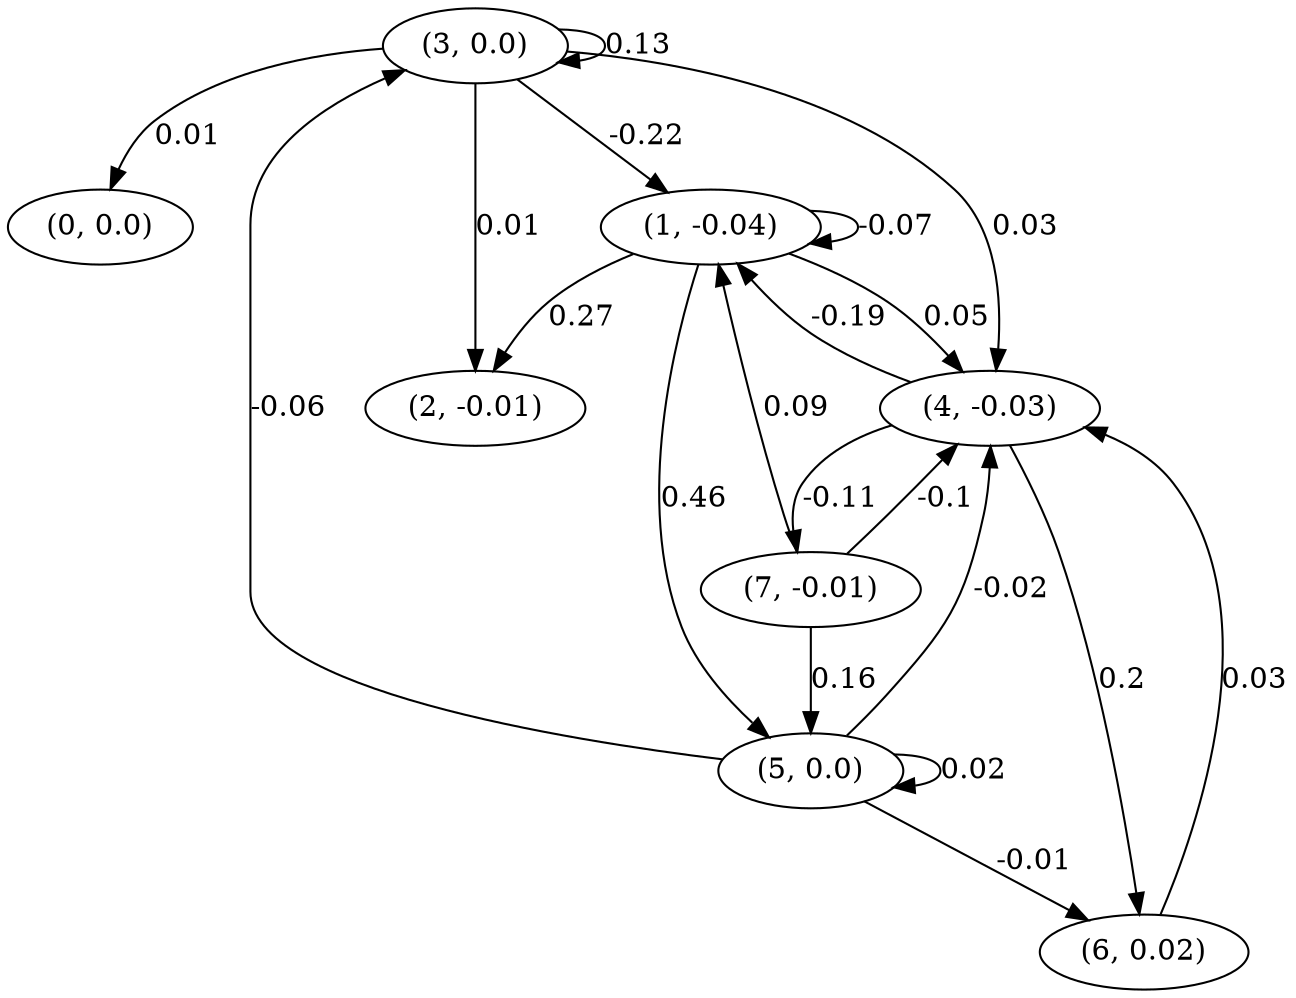 digraph {
    0 [ label = "(0, 0.0)" ]
    1 [ label = "(1, -0.04)" ]
    2 [ label = "(2, -0.01)" ]
    3 [ label = "(3, 0.0)" ]
    4 [ label = "(4, -0.03)" ]
    5 [ label = "(5, 0.0)" ]
    6 [ label = "(6, 0.02)" ]
    7 [ label = "(7, -0.01)" ]
    1 -> 1 [ label = "-0.07" ]
    3 -> 3 [ label = "0.13" ]
    5 -> 5 [ label = "0.02" ]
    3 -> 0 [ label = "0.01" ]
    3 -> 1 [ label = "-0.22" ]
    4 -> 1 [ label = "-0.19" ]
    7 -> 1 [ label = "0.09" ]
    1 -> 2 [ label = "0.27" ]
    3 -> 2 [ label = "0.01" ]
    5 -> 3 [ label = "-0.06" ]
    1 -> 4 [ label = "0.05" ]
    3 -> 4 [ label = "0.03" ]
    5 -> 4 [ label = "-0.02" ]
    6 -> 4 [ label = "0.03" ]
    7 -> 4 [ label = "-0.1" ]
    1 -> 5 [ label = "0.46" ]
    7 -> 5 [ label = "0.16" ]
    4 -> 6 [ label = "0.2" ]
    5 -> 6 [ label = "-0.01" ]
    4 -> 7 [ label = "-0.11" ]
}

